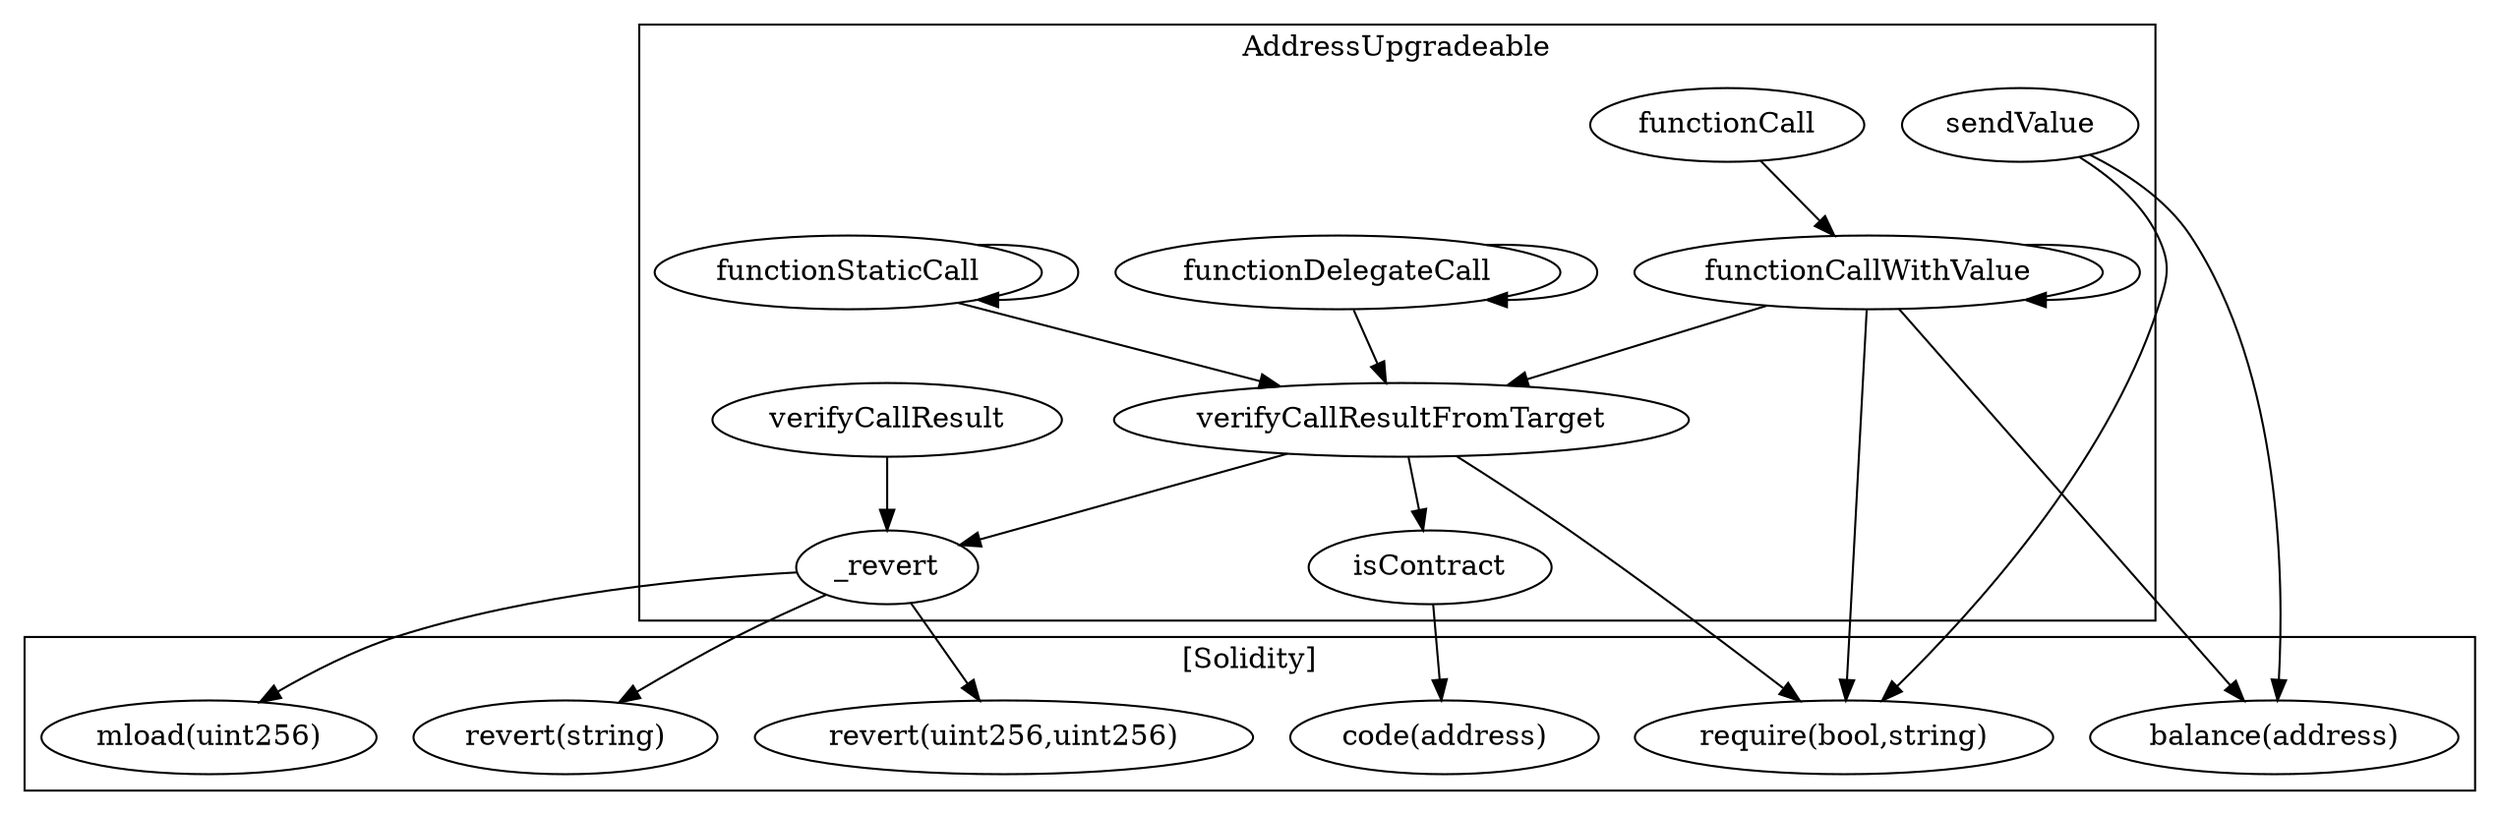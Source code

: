 strict digraph {
subgraph cluster_4951_AddressUpgradeable {
label = "AddressUpgradeable"
"4951_functionStaticCall" [label="functionStaticCall"]
"4951_functionDelegateCall" [label="functionDelegateCall"]
"4951_sendValue" [label="sendValue"]
"4951__revert" [label="_revert"]
"4951_verifyCallResult" [label="verifyCallResult"]
"4951_functionCall" [label="functionCall"]
"4951_functionCallWithValue" [label="functionCallWithValue"]
"4951_isContract" [label="isContract"]
"4951_verifyCallResultFromTarget" [label="verifyCallResultFromTarget"]
"4951_functionStaticCall" -> "4951_verifyCallResultFromTarget"
"4951_functionStaticCall" -> "4951_functionStaticCall"
"4951_functionDelegateCall" -> "4951_functionDelegateCall"
"4951_verifyCallResultFromTarget" -> "4951__revert"
"4951_verifyCallResult" -> "4951__revert"
"4951_functionCallWithValue" -> "4951_functionCallWithValue"
"4951_verifyCallResultFromTarget" -> "4951_isContract"
"4951_functionDelegateCall" -> "4951_verifyCallResultFromTarget"
"4951_functionCall" -> "4951_functionCallWithValue"
"4951_functionCallWithValue" -> "4951_verifyCallResultFromTarget"
}subgraph cluster_solidity {
label = "[Solidity]"
"revert(uint256,uint256)" 
"revert(string)" 
"code(address)" 
"require(bool,string)" 
"mload(uint256)" 
"balance(address)" 
"4951__revert" -> "revert(string)"
"4951_functionCallWithValue" -> "require(bool,string)"
"4951_sendValue" -> "balance(address)"
"4951_isContract" -> "code(address)"
"4951_sendValue" -> "require(bool,string)"
"4951__revert" -> "revert(uint256,uint256)"
"4951_functionCallWithValue" -> "balance(address)"
"4951_verifyCallResultFromTarget" -> "require(bool,string)"
"4951__revert" -> "mload(uint256)"
}
}